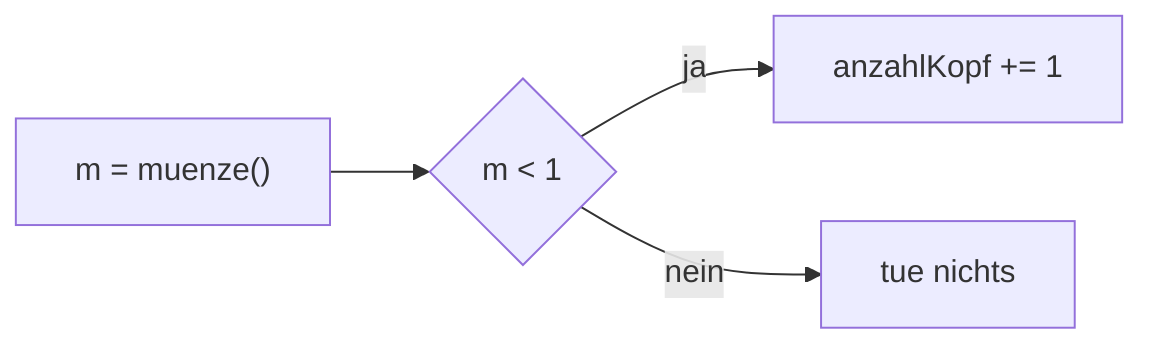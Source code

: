 flowchart LR
    A["m = muenze()"]
    A --> B{m < 1}
    B -->|ja| C["anzahlKopf += 1"]
    B -->|nein| D[tue nichts]